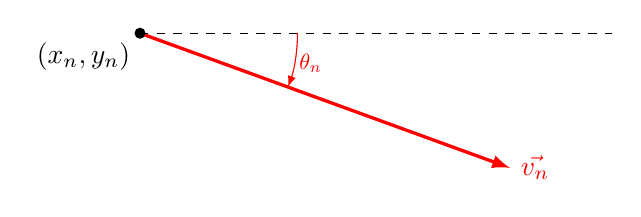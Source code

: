 ﻿\begin{tikzpicture}[scale=2]

% Axes
%     \draw[->,>=latex,thick, gray] (-0.5,0)--(4,0) node[below,black] {$x$};
 %    \draw[->,>=latex,thick, gray] (0,-0.5)--(0,2.5) node[right,black] {$y$};

  \def\myalpha{-20}
  \def\r{2.5}
  \coordinate(M) at (\myalpha:\r);



  \draw[->, >=latex, very thick, red] (0,0)--(M)  node[right]{$\vec {v_n}$} ;

   \draw[dashed] (0,0) -- ++(3,0);
    \draw[->, >=latex,  red] (0:1.) arc(0:\myalpha:1.);
    \node[red,scale=0.8] at (0.5*\myalpha:1.1) {$\theta_n$};

 


    \fill (0:0) circle (1pt)  node[below left] {$(x_n,y_n)$};
%    \fill ($0.3*(M)$) circle (1pt)  node[below left] {$(x_{n+1},y_{n+1})$};





\end{tikzpicture}

